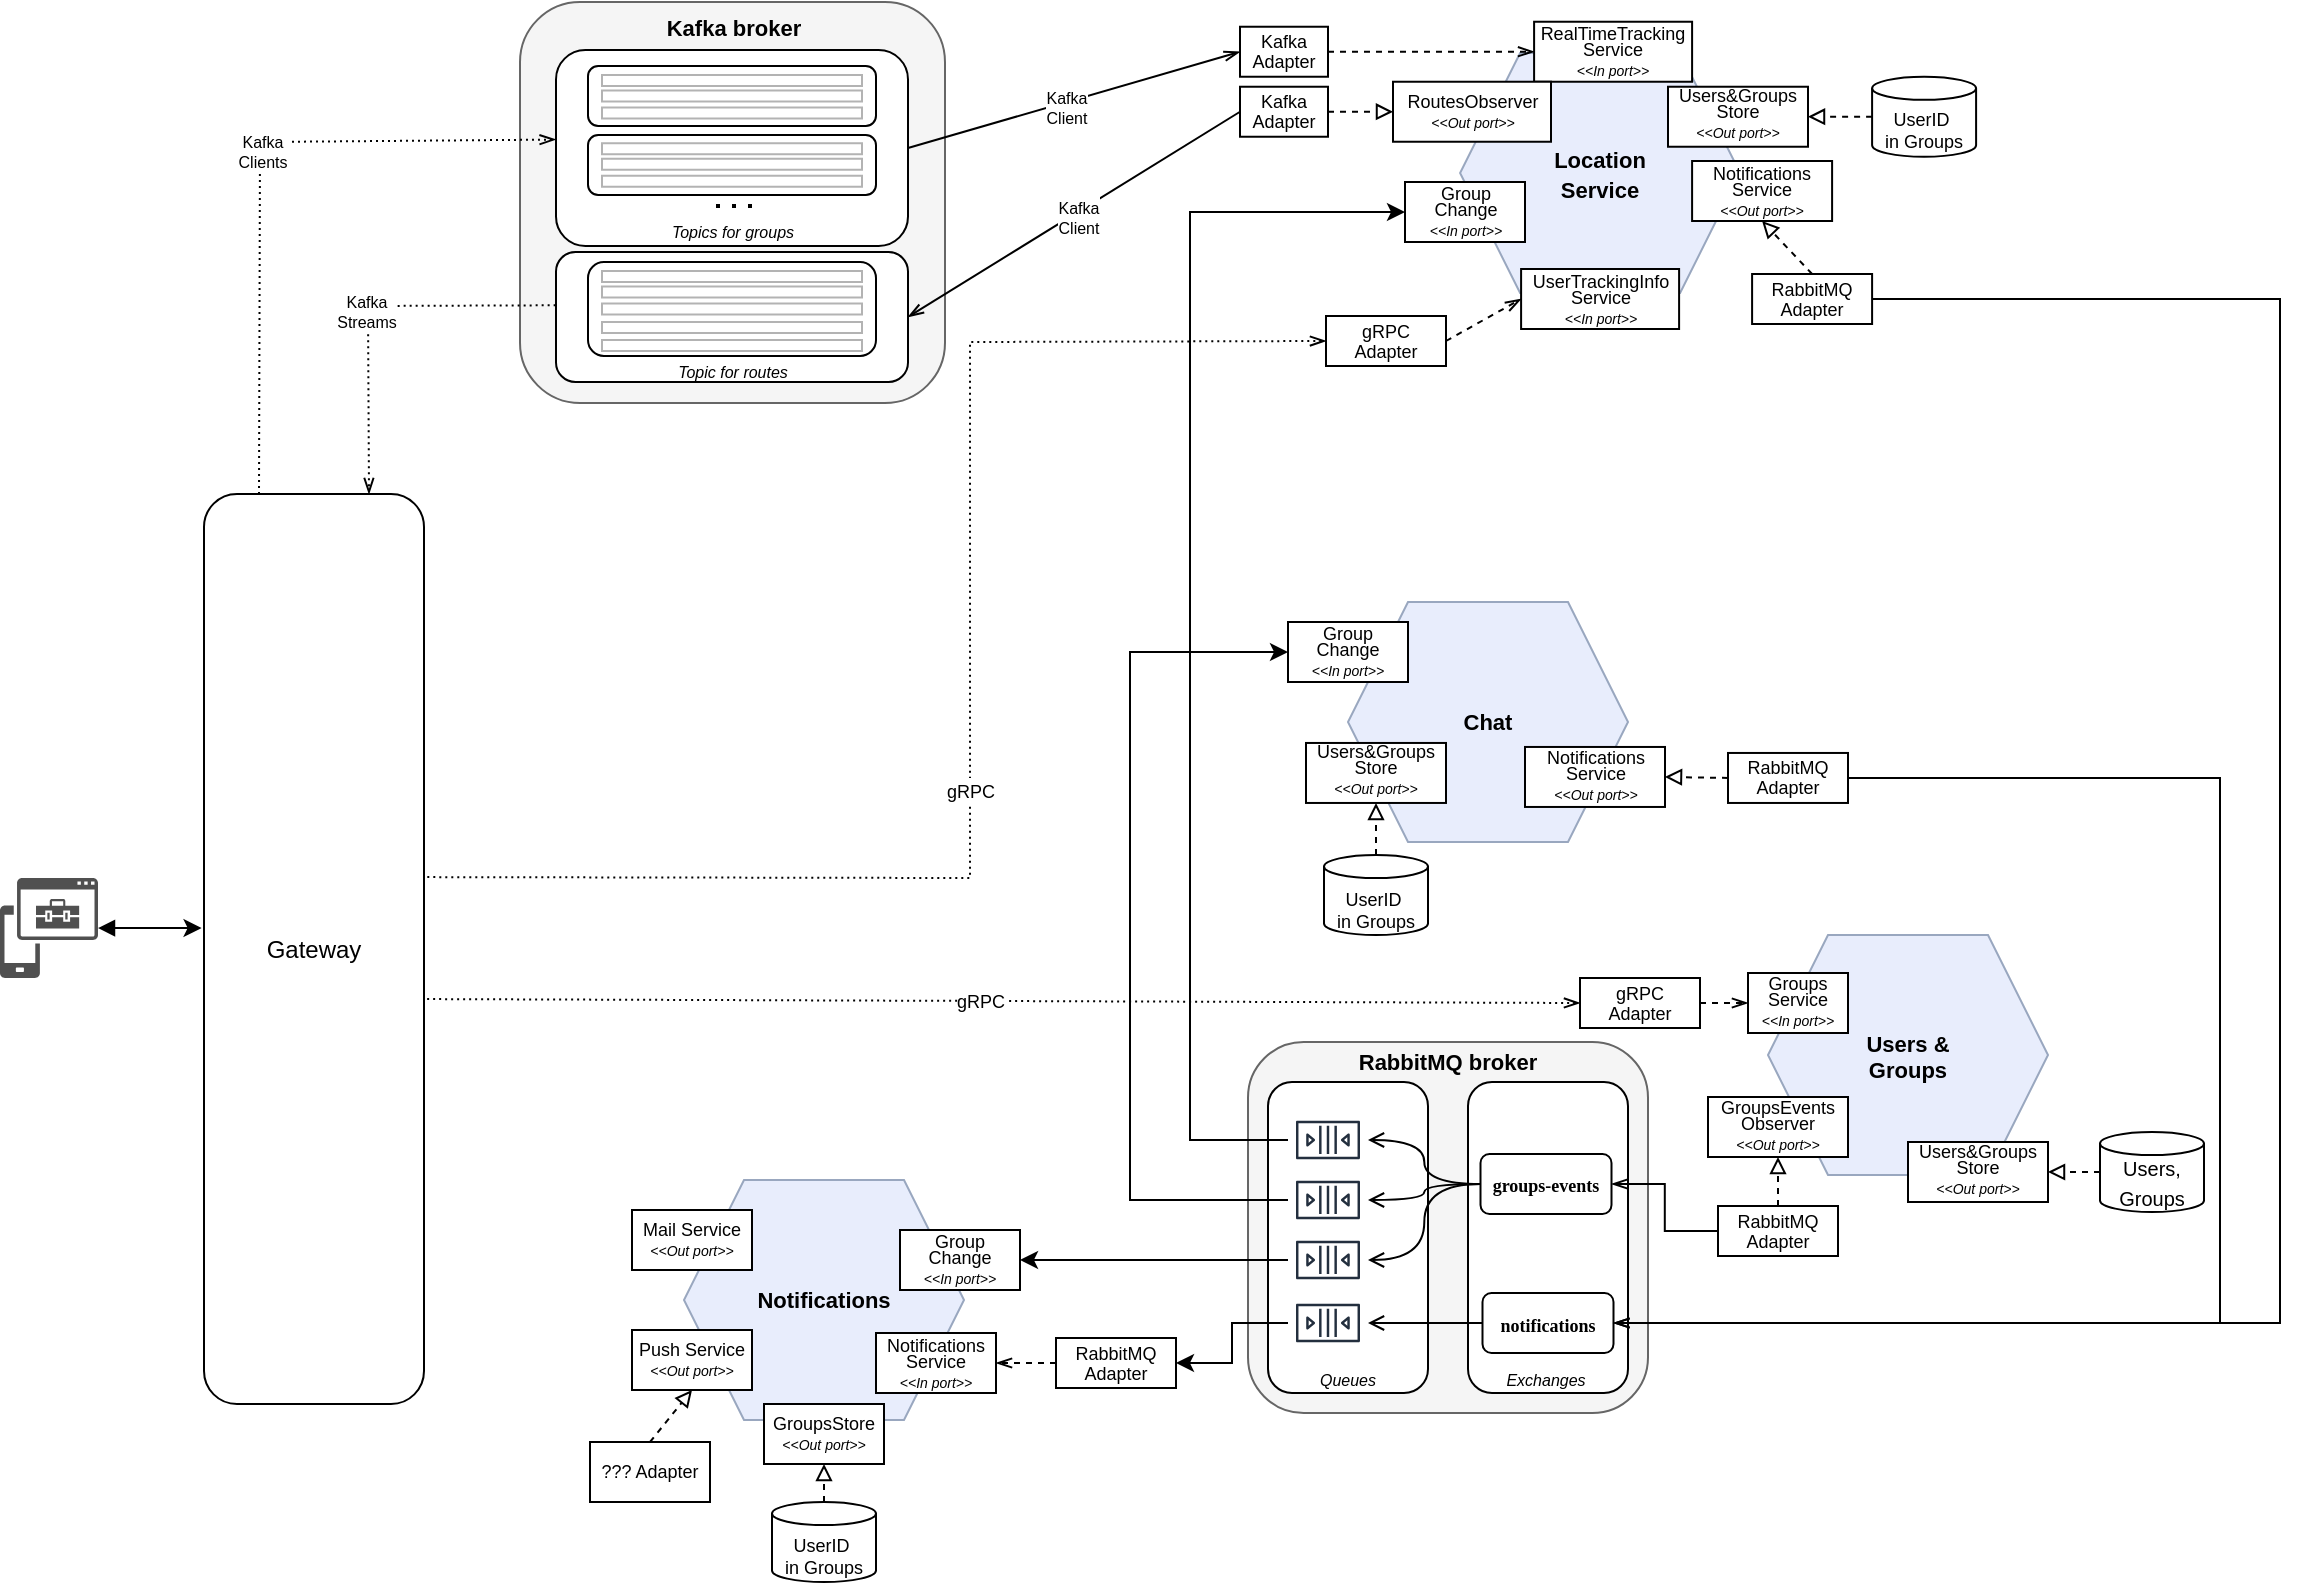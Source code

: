 <mxfile version="24.5.3" type="device">
  <diagram name="NEW ARCHITECTURE" id="nKIxj3yk9rAbpeGfvkcN">
    <mxGraphModel dx="1366" dy="813" grid="1" gridSize="10" guides="1" tooltips="1" connect="1" arrows="1" fold="1" page="1" pageScale="1" pageWidth="1169" pageHeight="827" math="0" shadow="0">
      <root>
        <mxCell id="rcTnWR7vJVmOpkNNzQWF-0" />
        <mxCell id="rcTnWR7vJVmOpkNNzQWF-1" parent="rcTnWR7vJVmOpkNNzQWF-0" />
        <mxCell id="JZOAptiUc46S-EjtdqYT-8" value="" style="group" parent="rcTnWR7vJVmOpkNNzQWF-1" vertex="1" connectable="0">
          <mxGeometry x="275" y="20" width="212.5" height="200.5" as="geometry" />
        </mxCell>
        <mxCell id="rcTnWR7vJVmOpkNNzQWF-2" value="" style="rounded=1;whiteSpace=wrap;html=1;fillColor=#f5f5f5;fontColor=#333333;strokeColor=#666666;" parent="JZOAptiUc46S-EjtdqYT-8" vertex="1">
          <mxGeometry width="212.5" height="200.5" as="geometry" />
        </mxCell>
        <mxCell id="rcTnWR7vJVmOpkNNzQWF-3" value="" style="rounded=1;whiteSpace=wrap;html=1;" parent="JZOAptiUc46S-EjtdqYT-8" vertex="1">
          <mxGeometry x="18" y="24" width="176" height="98" as="geometry" />
        </mxCell>
        <mxCell id="rcTnWR7vJVmOpkNNzQWF-43" value="&lt;b&gt;&lt;font style=&quot;font-size: 11px;&quot;&gt;Kafka broker&lt;/font&gt;&lt;/b&gt;" style="text;html=1;align=center;verticalAlign=middle;whiteSpace=wrap;rounded=0;" parent="JZOAptiUc46S-EjtdqYT-8" vertex="1">
          <mxGeometry x="21.5" y="5" width="170" height="15" as="geometry" />
        </mxCell>
        <mxCell id="rcTnWR7vJVmOpkNNzQWF-56" value="&lt;font size=&quot;1&quot; style=&quot;&quot;&gt;&lt;i style=&quot;font-size: 8px;&quot;&gt;Topics for groups&lt;/i&gt;&lt;/font&gt;" style="text;html=1;align=center;verticalAlign=middle;whiteSpace=wrap;rounded=0;" parent="JZOAptiUc46S-EjtdqYT-8" vertex="1">
          <mxGeometry x="72" y="109" width="69" height="10" as="geometry" />
        </mxCell>
        <mxCell id="rcTnWR7vJVmOpkNNzQWF-57" value="" style="rounded=1;whiteSpace=wrap;html=1;arcSize=17;" parent="JZOAptiUc46S-EjtdqYT-8" vertex="1">
          <mxGeometry x="34" y="32" width="144" height="30" as="geometry" />
        </mxCell>
        <mxCell id="rcTnWR7vJVmOpkNNzQWF-58" value="" style="rounded=1;whiteSpace=wrap;html=1;arcSize=17;" parent="JZOAptiUc46S-EjtdqYT-8" vertex="1">
          <mxGeometry x="34" y="66.5" width="144" height="30" as="geometry" />
        </mxCell>
        <mxCell id="rcTnWR7vJVmOpkNNzQWF-59" value="" style="rounded=0;whiteSpace=wrap;html=1;strokeColor=#B3B3B3;" parent="JZOAptiUc46S-EjtdqYT-8" vertex="1">
          <mxGeometry x="41" y="36.5" width="130" height="5.5" as="geometry" />
        </mxCell>
        <mxCell id="rcTnWR7vJVmOpkNNzQWF-60" value="" style="rounded=0;whiteSpace=wrap;html=1;strokeColor=#B3B3B3;" parent="JZOAptiUc46S-EjtdqYT-8" vertex="1">
          <mxGeometry x="41" y="44.25" width="130" height="5.5" as="geometry" />
        </mxCell>
        <mxCell id="rcTnWR7vJVmOpkNNzQWF-61" value="" style="rounded=0;whiteSpace=wrap;html=1;strokeColor=#B3B3B3;" parent="JZOAptiUc46S-EjtdqYT-8" vertex="1">
          <mxGeometry x="41" y="52.75" width="130" height="5.5" as="geometry" />
        </mxCell>
        <mxCell id="rcTnWR7vJVmOpkNNzQWF-62" value="" style="rounded=0;whiteSpace=wrap;html=1;strokeColor=#B3B3B3;" parent="JZOAptiUc46S-EjtdqYT-8" vertex="1">
          <mxGeometry x="41" y="70.62" width="130" height="5.5" as="geometry" />
        </mxCell>
        <mxCell id="rcTnWR7vJVmOpkNNzQWF-63" value="" style="rounded=0;whiteSpace=wrap;html=1;strokeColor=#B3B3B3;" parent="JZOAptiUc46S-EjtdqYT-8" vertex="1">
          <mxGeometry x="41" y="78.37" width="130" height="5.5" as="geometry" />
        </mxCell>
        <mxCell id="rcTnWR7vJVmOpkNNzQWF-64" value="" style="rounded=0;whiteSpace=wrap;html=1;strokeColor=#B3B3B3;" parent="JZOAptiUc46S-EjtdqYT-8" vertex="1">
          <mxGeometry x="41" y="86.87" width="130" height="5.5" as="geometry" />
        </mxCell>
        <mxCell id="rcTnWR7vJVmOpkNNzQWF-65" value="" style="endArrow=none;dashed=1;html=1;dashPattern=1 3;strokeWidth=2;rounded=0;" parent="JZOAptiUc46S-EjtdqYT-8" edge="1">
          <mxGeometry width="50" height="50" relative="1" as="geometry">
            <mxPoint x="98" y="102" as="sourcePoint" />
            <mxPoint x="118.41" y="102" as="targetPoint" />
          </mxGeometry>
        </mxCell>
        <mxCell id="rcTnWR7vJVmOpkNNzQWF-66" value="" style="rounded=1;whiteSpace=wrap;html=1;" parent="JZOAptiUc46S-EjtdqYT-8" vertex="1">
          <mxGeometry x="18" y="125" width="176" height="65" as="geometry" />
        </mxCell>
        <mxCell id="rcTnWR7vJVmOpkNNzQWF-67" value="&lt;font size=&quot;1&quot; style=&quot;&quot;&gt;&lt;i style=&quot;font-size: 8px;&quot;&gt;Topic for routes&lt;/i&gt;&lt;/font&gt;" style="text;html=1;align=center;verticalAlign=middle;whiteSpace=wrap;rounded=0;" parent="JZOAptiUc46S-EjtdqYT-8" vertex="1">
          <mxGeometry x="71.5" y="178.5" width="69" height="10" as="geometry" />
        </mxCell>
        <mxCell id="rcTnWR7vJVmOpkNNzQWF-68" value="" style="rounded=1;whiteSpace=wrap;html=1;arcSize=17;" parent="JZOAptiUc46S-EjtdqYT-8" vertex="1">
          <mxGeometry x="34" y="130" width="144" height="47" as="geometry" />
        </mxCell>
        <mxCell id="rcTnWR7vJVmOpkNNzQWF-69" value="" style="rounded=0;whiteSpace=wrap;html=1;strokeColor=#B3B3B3;" parent="JZOAptiUc46S-EjtdqYT-8" vertex="1">
          <mxGeometry x="41" y="134.5" width="130" height="5.5" as="geometry" />
        </mxCell>
        <mxCell id="rcTnWR7vJVmOpkNNzQWF-70" value="" style="rounded=0;whiteSpace=wrap;html=1;strokeColor=#B3B3B3;" parent="JZOAptiUc46S-EjtdqYT-8" vertex="1">
          <mxGeometry x="41" y="142.25" width="130" height="5.5" as="geometry" />
        </mxCell>
        <mxCell id="rcTnWR7vJVmOpkNNzQWF-71" value="" style="rounded=0;whiteSpace=wrap;html=1;strokeColor=#B3B3B3;" parent="JZOAptiUc46S-EjtdqYT-8" vertex="1">
          <mxGeometry x="41" y="150.75" width="130" height="5.5" as="geometry" />
        </mxCell>
        <mxCell id="rcTnWR7vJVmOpkNNzQWF-72" value="" style="rounded=0;whiteSpace=wrap;html=1;strokeColor=#B3B3B3;" parent="JZOAptiUc46S-EjtdqYT-8" vertex="1">
          <mxGeometry x="41" y="160" width="130" height="5.5" as="geometry" />
        </mxCell>
        <mxCell id="rcTnWR7vJVmOpkNNzQWF-73" value="" style="rounded=0;whiteSpace=wrap;html=1;strokeColor=#B3B3B3;" parent="JZOAptiUc46S-EjtdqYT-8" vertex="1">
          <mxGeometry x="41" y="169" width="130" height="5.5" as="geometry" />
        </mxCell>
        <mxCell id="rcTnWR7vJVmOpkNNzQWF-4" value="" style="rounded=1;whiteSpace=wrap;html=1;fillColor=#f5f5f5;fontColor=#333333;strokeColor=#666666;" parent="rcTnWR7vJVmOpkNNzQWF-1" vertex="1">
          <mxGeometry x="639" y="540" width="200" height="185.5" as="geometry" />
        </mxCell>
        <mxCell id="rcTnWR7vJVmOpkNNzQWF-5" value="" style="rounded=1;whiteSpace=wrap;html=1;" parent="rcTnWR7vJVmOpkNNzQWF-1" vertex="1">
          <mxGeometry x="649" y="560" width="80" height="155.5" as="geometry" />
        </mxCell>
        <mxCell id="rcTnWR7vJVmOpkNNzQWF-6" value="" style="rounded=1;whiteSpace=wrap;html=1;" parent="rcTnWR7vJVmOpkNNzQWF-1" vertex="1">
          <mxGeometry x="749" y="560" width="80" height="155.5" as="geometry" />
        </mxCell>
        <mxCell id="rcTnWR7vJVmOpkNNzQWF-7" style="rounded=0;orthogonalLoop=1;jettySize=auto;html=1;entryX=0;entryY=0.5;entryDx=0;entryDy=0;exitX=0.987;exitY=0.555;exitDx=0;exitDy=0;exitPerimeter=0;dashed=1;dashPattern=1 2;endArrow=openThin;endFill=0;" parent="rcTnWR7vJVmOpkNNzQWF-1" source="rcTnWR7vJVmOpkNNzQWF-9" target="rcTnWR7vJVmOpkNNzQWF-52" edge="1">
          <mxGeometry relative="1" as="geometry" />
        </mxCell>
        <mxCell id="rcTnWR7vJVmOpkNNzQWF-8" value="&lt;font style=&quot;font-size: 9px;&quot;&gt;gRPC&lt;/font&gt;" style="edgeLabel;html=1;align=center;verticalAlign=middle;resizable=0;points=[];" parent="rcTnWR7vJVmOpkNNzQWF-7" vertex="1" connectable="0">
          <mxGeometry x="-0.037" y="1" relative="1" as="geometry">
            <mxPoint as="offset" />
          </mxGeometry>
        </mxCell>
        <mxCell id="rcTnWR7vJVmOpkNNzQWF-9" value="Gateway" style="rounded=1;whiteSpace=wrap;html=1;" parent="rcTnWR7vJVmOpkNNzQWF-1" vertex="1">
          <mxGeometry x="117" y="266" width="110" height="455" as="geometry" />
        </mxCell>
        <mxCell id="rcTnWR7vJVmOpkNNzQWF-11" value="&lt;b&gt;&lt;font style=&quot;font-size: 11px;&quot;&gt;RabbitMQ broker&lt;/font&gt;&lt;/b&gt;" style="text;html=1;align=center;verticalAlign=middle;whiteSpace=wrap;rounded=0;" parent="rcTnWR7vJVmOpkNNzQWF-1" vertex="1">
          <mxGeometry x="654" y="542" width="170" height="15" as="geometry" />
        </mxCell>
        <mxCell id="rcTnWR7vJVmOpkNNzQWF-13" style="edgeStyle=orthogonalEdgeStyle;rounded=0;orthogonalLoop=1;jettySize=auto;html=1;exitX=0;exitY=0.5;exitDx=0;exitDy=0;elbow=vertical;curved=1;endArrow=open;endFill=0;" parent="rcTnWR7vJVmOpkNNzQWF-1" source="rcTnWR7vJVmOpkNNzQWF-14" target="rcTnWR7vJVmOpkNNzQWF-17" edge="1">
          <mxGeometry relative="1" as="geometry" />
        </mxCell>
        <mxCell id="rcTnWR7vJVmOpkNNzQWF-14" value="&lt;font size=&quot;1&quot; face=&quot;Tahoma&quot; style=&quot;&quot;&gt;&lt;b style=&quot;font-size: 9px;&quot;&gt;groups-events&lt;/b&gt;&lt;/font&gt;" style="rounded=1;whiteSpace=wrap;html=1;" parent="rcTnWR7vJVmOpkNNzQWF-1" vertex="1">
          <mxGeometry x="755.25" y="596" width="65.5" height="30" as="geometry" />
        </mxCell>
        <mxCell id="JZOAptiUc46S-EjtdqYT-12" style="edgeStyle=orthogonalEdgeStyle;rounded=0;orthogonalLoop=1;jettySize=auto;html=1;entryX=0;entryY=0.5;entryDx=0;entryDy=0;curved=1;endArrow=none;endFill=0;startArrow=open;startFill=0;" parent="rcTnWR7vJVmOpkNNzQWF-1" source="rcTnWR7vJVmOpkNNzQWF-15" target="rcTnWR7vJVmOpkNNzQWF-14" edge="1">
          <mxGeometry relative="1" as="geometry" />
        </mxCell>
        <mxCell id="rcTnWR7vJVmOpkNNzQWF-15" value="" style="sketch=0;outlineConnect=0;fontColor=#232F3E;gradientColor=none;strokeColor=#232F3E;fillColor=#ffffff;dashed=0;verticalLabelPosition=bottom;verticalAlign=top;align=center;html=1;fontSize=12;fontStyle=0;aspect=fixed;shape=mxgraph.aws4.resourceIcon;resIcon=mxgraph.aws4.queue;" parent="rcTnWR7vJVmOpkNNzQWF-1" vertex="1">
          <mxGeometry x="659" y="629" width="40" height="40" as="geometry" />
        </mxCell>
        <mxCell id="rcTnWR7vJVmOpkNNzQWF-16" value="&lt;font size=&quot;1&quot; style=&quot;&quot;&gt;&lt;i style=&quot;font-size: 8px;&quot;&gt;Exchanges&lt;/i&gt;&lt;/font&gt;" style="text;html=1;align=center;verticalAlign=middle;whiteSpace=wrap;rounded=0;" parent="rcTnWR7vJVmOpkNNzQWF-1" vertex="1">
          <mxGeometry x="768" y="702.5" width="40" height="10" as="geometry" />
        </mxCell>
        <mxCell id="JZOAptiUc46S-EjtdqYT-19" style="edgeStyle=orthogonalEdgeStyle;rounded=0;orthogonalLoop=1;jettySize=auto;html=1;entryX=0;entryY=0.5;entryDx=0;entryDy=0;" parent="rcTnWR7vJVmOpkNNzQWF-1" source="rcTnWR7vJVmOpkNNzQWF-17" edge="1" target="b9qrI1uqka641rMFUCyQ-9">
          <mxGeometry relative="1" as="geometry">
            <mxPoint x="659" y="277.5" as="targetPoint" />
            <mxPoint x="629" y="606.5" as="sourcePoint" />
            <Array as="points">
              <mxPoint x="580" y="619" />
              <mxPoint x="580" y="345" />
            </Array>
          </mxGeometry>
        </mxCell>
        <mxCell id="rcTnWR7vJVmOpkNNzQWF-17" value="" style="sketch=0;outlineConnect=0;fontColor=#232F3E;gradientColor=none;strokeColor=#232F3E;fillColor=#ffffff;dashed=0;verticalLabelPosition=bottom;verticalAlign=top;align=center;html=1;fontSize=12;fontStyle=0;aspect=fixed;shape=mxgraph.aws4.resourceIcon;resIcon=mxgraph.aws4.queue;" parent="rcTnWR7vJVmOpkNNzQWF-1" vertex="1">
          <mxGeometry x="659" y="599" width="40" height="40" as="geometry" />
        </mxCell>
        <mxCell id="rcTnWR7vJVmOpkNNzQWF-18" style="edgeStyle=orthogonalEdgeStyle;rounded=0;orthogonalLoop=1;jettySize=auto;html=1;exitX=0;exitY=0.5;exitDx=0;exitDy=0;endArrow=open;endFill=0;" parent="rcTnWR7vJVmOpkNNzQWF-1" source="rcTnWR7vJVmOpkNNzQWF-19" target="rcTnWR7vJVmOpkNNzQWF-21" edge="1">
          <mxGeometry relative="1" as="geometry" />
        </mxCell>
        <mxCell id="rcTnWR7vJVmOpkNNzQWF-19" value="&lt;font size=&quot;1&quot; face=&quot;Tahoma&quot; style=&quot;&quot;&gt;&lt;b style=&quot;font-size: 9px;&quot;&gt;notifications&lt;/b&gt;&lt;/font&gt;" style="rounded=1;whiteSpace=wrap;html=1;" parent="rcTnWR7vJVmOpkNNzQWF-1" vertex="1">
          <mxGeometry x="756.25" y="665.5" width="65.5" height="30" as="geometry" />
        </mxCell>
        <mxCell id="b9qrI1uqka641rMFUCyQ-5" value="" style="edgeStyle=orthogonalEdgeStyle;rounded=0;orthogonalLoop=1;jettySize=auto;html=1;entryX=1;entryY=0.5;entryDx=0;entryDy=0;" parent="rcTnWR7vJVmOpkNNzQWF-1" source="rcTnWR7vJVmOpkNNzQWF-21" target="rcTnWR7vJVmOpkNNzQWF-38" edge="1">
          <mxGeometry relative="1" as="geometry" />
        </mxCell>
        <mxCell id="rcTnWR7vJVmOpkNNzQWF-21" value="" style="sketch=0;outlineConnect=0;fontColor=#232F3E;gradientColor=none;strokeColor=#232F3E;fillColor=#ffffff;dashed=0;verticalLabelPosition=bottom;verticalAlign=top;align=center;html=1;fontSize=12;fontStyle=0;aspect=fixed;shape=mxgraph.aws4.resourceIcon;resIcon=mxgraph.aws4.queue;" parent="rcTnWR7vJVmOpkNNzQWF-1" vertex="1">
          <mxGeometry x="659" y="660.5" width="40" height="40" as="geometry" />
        </mxCell>
        <mxCell id="rcTnWR7vJVmOpkNNzQWF-22" value="&lt;b style=&quot;font-size: 11px;&quot;&gt;&lt;font style=&quot;font-size: 11px;&quot;&gt;Users &amp;amp;&lt;/font&gt;&lt;/b&gt;&lt;div style=&quot;font-size: 11px;&quot;&gt;&lt;b&gt;&lt;font style=&quot;font-size: 11px;&quot;&gt;Groups&lt;/font&gt;&lt;/b&gt;&lt;/div&gt;" style="shape=hexagon;perimeter=hexagonPerimeter2;whiteSpace=wrap;html=1;fixedSize=1;fillColor=#E8EDFC;strokeColor=#99A7BF;size=30;" parent="rcTnWR7vJVmOpkNNzQWF-1" vertex="1">
          <mxGeometry x="899" y="486.5" width="140" height="120" as="geometry" />
        </mxCell>
        <mxCell id="rcTnWR7vJVmOpkNNzQWF-23" value="" style="ellipse;whiteSpace=wrap;html=1;align=center;aspect=fixed;fillColor=none;strokeColor=none;resizable=0;perimeter=centerPerimeter;rotatable=0;allowArrows=0;points=[];outlineConnect=1;" parent="rcTnWR7vJVmOpkNNzQWF-1" vertex="1">
          <mxGeometry x="879" y="509" width="10" height="10" as="geometry" />
        </mxCell>
        <mxCell id="rcTnWR7vJVmOpkNNzQWF-24" value="" style="ellipse;whiteSpace=wrap;html=1;align=center;aspect=fixed;fillColor=none;strokeColor=none;resizable=0;perimeter=centerPerimeter;rotatable=0;allowArrows=0;points=[];outlineConnect=1;" parent="rcTnWR7vJVmOpkNNzQWF-1" vertex="1">
          <mxGeometry x="568" y="190.0" width="10" height="10" as="geometry" />
        </mxCell>
        <mxCell id="rcTnWR7vJVmOpkNNzQWF-25" style="rounded=0;orthogonalLoop=1;jettySize=auto;html=1;entryX=0.5;entryY=1;entryDx=0;entryDy=0;endArrow=block;endFill=0;exitX=0.5;exitY=0;exitDx=0;exitDy=0;dashed=1;" parent="rcTnWR7vJVmOpkNNzQWF-1" source="rcTnWR7vJVmOpkNNzQWF-27" target="rcTnWR7vJVmOpkNNzQWF-29" edge="1">
          <mxGeometry relative="1" as="geometry">
            <mxPoint x="968.89" y="668" as="sourcePoint" />
            <mxPoint x="969" y="640.5" as="targetPoint" />
          </mxGeometry>
        </mxCell>
        <mxCell id="rcTnWR7vJVmOpkNNzQWF-26" style="edgeStyle=orthogonalEdgeStyle;rounded=0;orthogonalLoop=1;jettySize=auto;html=1;exitX=0;exitY=0.5;exitDx=0;exitDy=0;entryX=1;entryY=0.5;entryDx=0;entryDy=0;endArrow=openThin;endFill=0;" parent="rcTnWR7vJVmOpkNNzQWF-1" source="rcTnWR7vJVmOpkNNzQWF-27" target="rcTnWR7vJVmOpkNNzQWF-14" edge="1">
          <mxGeometry relative="1" as="geometry" />
        </mxCell>
        <mxCell id="rcTnWR7vJVmOpkNNzQWF-27" value="&lt;div style=&quot;line-height: 110%; font-size: 9px;&quot;&gt;RabbitMQ Adapter&lt;/div&gt;" style="rounded=0;whiteSpace=wrap;html=1;align=center;" parent="rcTnWR7vJVmOpkNNzQWF-1" vertex="1">
          <mxGeometry x="874" y="622" width="60" height="25" as="geometry" />
        </mxCell>
        <mxCell id="rcTnWR7vJVmOpkNNzQWF-28" value="&lt;div style=&quot;line-height: 90%; font-size: 9px;&quot;&gt;Groups&lt;/div&gt;&lt;div style=&quot;line-height: 90%; font-size: 9px;&quot;&gt;Service&lt;/div&gt;&lt;div style=&quot;line-height: 90%;&quot;&gt;&lt;i style=&quot;&quot;&gt;&lt;font style=&quot;font-size: 7px;&quot;&gt;&amp;lt;&amp;lt;In port&amp;gt;&amp;gt;&lt;/font&gt;&lt;/i&gt;&lt;/div&gt;" style="rounded=0;whiteSpace=wrap;html=1;align=center;" parent="rcTnWR7vJVmOpkNNzQWF-1" vertex="1">
          <mxGeometry x="889" y="505.5" width="50" height="30" as="geometry" />
        </mxCell>
        <mxCell id="rcTnWR7vJVmOpkNNzQWF-29" value="&lt;div style=&quot;line-height: 90%; font-size: 9px;&quot;&gt;GroupsEvents&lt;/div&gt;&lt;div style=&quot;line-height: 90%; font-size: 9px;&quot;&gt;Observer&lt;/div&gt;&lt;div style=&quot;line-height: 90%;&quot;&gt;&lt;i style=&quot;&quot;&gt;&lt;font style=&quot;font-size: 7px;&quot;&gt;&amp;lt;&amp;lt;Out port&amp;gt;&amp;gt;&lt;/font&gt;&lt;/i&gt;&lt;/div&gt;" style="rounded=0;whiteSpace=wrap;html=1;align=center;" parent="rcTnWR7vJVmOpkNNzQWF-1" vertex="1">
          <mxGeometry x="869" y="567.5" width="70" height="30" as="geometry" />
        </mxCell>
        <mxCell id="rcTnWR7vJVmOpkNNzQWF-30" value="&lt;span style=&quot;font-size: 11px;&quot;&gt;&lt;b&gt;Notifications&lt;/b&gt;&lt;/span&gt;" style="shape=hexagon;perimeter=hexagonPerimeter2;whiteSpace=wrap;html=1;fixedSize=1;fillColor=#E8EDFC;strokeColor=#99A7BF;size=30;" parent="rcTnWR7vJVmOpkNNzQWF-1" vertex="1">
          <mxGeometry x="357" y="609" width="140" height="120" as="geometry" />
        </mxCell>
        <mxCell id="rcTnWR7vJVmOpkNNzQWF-32" value="&lt;font style=&quot;font-size: 9px;&quot;&gt;UserID&amp;nbsp;&lt;/font&gt;&lt;div style=&quot;line-height: 70%;&quot;&gt;&lt;font style=&quot;font-size: 9px;&quot;&gt;in&amp;nbsp;&lt;/font&gt;&lt;span style=&quot;font-size: 9px; background-color: initial;&quot;&gt;Groups&lt;/span&gt;&lt;/div&gt;" style="shape=cylinder3;whiteSpace=wrap;html=1;boundedLbl=1;backgroundOutline=1;size=5.774;" parent="rcTnWR7vJVmOpkNNzQWF-1" vertex="1">
          <mxGeometry x="401" y="770" width="52" height="40" as="geometry" />
        </mxCell>
        <mxCell id="b9qrI1uqka641rMFUCyQ-6" style="edgeStyle=orthogonalEdgeStyle;rounded=0;orthogonalLoop=1;jettySize=auto;html=1;exitX=0.5;exitY=0;exitDx=0;exitDy=0;dashed=1;endArrow=block;endFill=0;exitPerimeter=0;entryX=0.5;entryY=1;entryDx=0;entryDy=0;" parent="rcTnWR7vJVmOpkNNzQWF-1" source="rcTnWR7vJVmOpkNNzQWF-32" edge="1" target="rcTnWR7vJVmOpkNNzQWF-33">
          <mxGeometry relative="1" as="geometry">
            <mxPoint x="426.894" y="619" as="targetPoint" />
            <mxPoint x="426.53" y="770" as="sourcePoint" />
          </mxGeometry>
        </mxCell>
        <mxCell id="rcTnWR7vJVmOpkNNzQWF-33" value="&lt;div style=&quot;line-height: 90%; font-size: 9px;&quot;&gt;GroupsStore&lt;br&gt;&lt;i style=&quot;background-color: initial; font-size: 12px;&quot;&gt;&lt;font style=&quot;font-size: 7px;&quot;&gt;&amp;lt;&amp;lt;Out port&amp;gt;&amp;gt;&lt;/font&gt;&lt;/i&gt;&lt;/div&gt;" style="rounded=0;whiteSpace=wrap;html=1;align=center;" parent="rcTnWR7vJVmOpkNNzQWF-1" vertex="1">
          <mxGeometry x="397" y="721" width="60" height="30" as="geometry" />
        </mxCell>
        <mxCell id="rcTnWR7vJVmOpkNNzQWF-35" value="&lt;font size=&quot;1&quot; style=&quot;&quot;&gt;&lt;i style=&quot;font-size: 8px;&quot;&gt;Queues&lt;/i&gt;&lt;/font&gt;" style="text;html=1;align=center;verticalAlign=middle;whiteSpace=wrap;rounded=0;" parent="rcTnWR7vJVmOpkNNzQWF-1" vertex="1">
          <mxGeometry x="669" y="702.5" width="40" height="10" as="geometry" />
        </mxCell>
        <mxCell id="rcTnWR7vJVmOpkNNzQWF-36" value="&lt;div style=&quot;line-height: 90%; font-size: 9px;&quot;&gt;Notifications&lt;/div&gt;&lt;div style=&quot;line-height: 90%; font-size: 9px;&quot;&gt;Service&lt;br&gt;&lt;i style=&quot;background-color: initial; font-size: 12px;&quot;&gt;&lt;font style=&quot;font-size: 7px;&quot;&gt;&amp;lt;&amp;lt;In port&amp;gt;&amp;gt;&lt;/font&gt;&lt;/i&gt;&lt;/div&gt;" style="rounded=0;whiteSpace=wrap;html=1;align=center;" parent="rcTnWR7vJVmOpkNNzQWF-1" vertex="1">
          <mxGeometry x="453" y="685.5" width="60" height="30" as="geometry" />
        </mxCell>
        <mxCell id="b9qrI1uqka641rMFUCyQ-7" style="edgeStyle=orthogonalEdgeStyle;rounded=0;orthogonalLoop=1;jettySize=auto;html=1;exitX=0;exitY=0.5;exitDx=0;exitDy=0;entryX=1;entryY=0.5;entryDx=0;entryDy=0;endArrow=openThin;endFill=0;dashed=1;" parent="rcTnWR7vJVmOpkNNzQWF-1" source="rcTnWR7vJVmOpkNNzQWF-38" target="rcTnWR7vJVmOpkNNzQWF-36" edge="1">
          <mxGeometry relative="1" as="geometry" />
        </mxCell>
        <mxCell id="rcTnWR7vJVmOpkNNzQWF-38" value="&lt;div style=&quot;line-height: 110%; font-size: 9px;&quot;&gt;RabbitMQ Adapter&lt;/div&gt;" style="rounded=0;whiteSpace=wrap;html=1;align=center;" parent="rcTnWR7vJVmOpkNNzQWF-1" vertex="1">
          <mxGeometry x="543" y="688" width="60" height="25" as="geometry" />
        </mxCell>
        <mxCell id="rcTnWR7vJVmOpkNNzQWF-40" value="&lt;div style=&quot;line-height: 90%; font-size: 9px;&quot;&gt;Mail Service&lt;/div&gt;&lt;div style=&quot;line-height: 90%; font-size: 9px;&quot;&gt;&lt;i style=&quot;background-color: initial; font-size: 12px;&quot;&gt;&lt;font style=&quot;font-size: 7px;&quot;&gt;&amp;lt;&amp;lt;Out port&amp;gt;&amp;gt;&lt;/font&gt;&lt;/i&gt;&lt;/div&gt;" style="rounded=0;whiteSpace=wrap;html=1;align=center;" parent="rcTnWR7vJVmOpkNNzQWF-1" vertex="1">
          <mxGeometry x="331" y="624" width="60" height="30" as="geometry" />
        </mxCell>
        <mxCell id="rcTnWR7vJVmOpkNNzQWF-41" value="&lt;div style=&quot;line-height: 90%; font-size: 9px;&quot;&gt;Push Service&lt;/div&gt;&lt;div style=&quot;line-height: 90%; font-size: 9px;&quot;&gt;&lt;i style=&quot;background-color: initial; font-size: 12px;&quot;&gt;&lt;font style=&quot;font-size: 7px;&quot;&gt;&amp;lt;&amp;lt;Out port&amp;gt;&amp;gt;&lt;/font&gt;&lt;/i&gt;&lt;/div&gt;" style="rounded=0;whiteSpace=wrap;html=1;align=center;" parent="rcTnWR7vJVmOpkNNzQWF-1" vertex="1">
          <mxGeometry x="331" y="684" width="60" height="30" as="geometry" />
        </mxCell>
        <mxCell id="rcTnWR7vJVmOpkNNzQWF-42" value="&lt;span style=&quot;font-size: 11px;&quot;&gt;&lt;b&gt;Location&lt;br&gt;Service&lt;/b&gt;&lt;/span&gt;" style="shape=hexagon;perimeter=hexagonPerimeter2;whiteSpace=wrap;html=1;fixedSize=1;fillColor=#E8EDFC;strokeColor=#99A7BF;size=30;" parent="rcTnWR7vJVmOpkNNzQWF-1" vertex="1">
          <mxGeometry x="745.05" y="45.5" width="140" height="120" as="geometry" />
        </mxCell>
        <mxCell id="rcTnWR7vJVmOpkNNzQWF-44" value="&lt;div style=&quot;line-height: 90%; font-size: 9px;&quot;&gt;RealTimeTracking Service&lt;/div&gt;&lt;div style=&quot;line-height: 90%; font-size: 9px;&quot;&gt;&lt;i style=&quot;background-color: initial; font-size: 12px;&quot;&gt;&lt;font style=&quot;font-size: 7px;&quot;&gt;&amp;lt;&amp;lt;In port&amp;gt;&amp;gt;&lt;/font&gt;&lt;/i&gt;&lt;/div&gt;" style="rounded=0;whiteSpace=wrap;html=1;align=center;" parent="rcTnWR7vJVmOpkNNzQWF-1" vertex="1">
          <mxGeometry x="782.05" y="29.87" width="79" height="30" as="geometry" />
        </mxCell>
        <mxCell id="rcTnWR7vJVmOpkNNzQWF-45" value="&lt;div style=&quot;line-height: 90%; font-size: 9px;&quot;&gt;UserTrackingInfo Service&lt;/div&gt;&lt;div style=&quot;line-height: 90%; font-size: 9px;&quot;&gt;&lt;i style=&quot;background-color: initial; font-size: 12px;&quot;&gt;&lt;font style=&quot;font-size: 7px;&quot;&gt;&amp;lt;&amp;lt;In port&amp;gt;&amp;gt;&lt;/font&gt;&lt;/i&gt;&lt;/div&gt;" style="rounded=0;whiteSpace=wrap;html=1;align=center;" parent="rcTnWR7vJVmOpkNNzQWF-1" vertex="1">
          <mxGeometry x="775.55" y="153.5" width="79" height="30" as="geometry" />
        </mxCell>
        <mxCell id="rcTnWR7vJVmOpkNNzQWF-46" value="&lt;div style=&quot;line-height: 110%; font-size: 9px;&quot;&gt;gRPC&lt;/div&gt;&lt;div style=&quot;line-height: 110%; font-size: 9px;&quot;&gt;Adapter&lt;/div&gt;" style="rounded=0;whiteSpace=wrap;html=1;align=center;" parent="rcTnWR7vJVmOpkNNzQWF-1" vertex="1">
          <mxGeometry x="678.0" y="177.0" width="60" height="25" as="geometry" />
        </mxCell>
        <mxCell id="rcTnWR7vJVmOpkNNzQWF-47" style="rounded=0;orthogonalLoop=1;jettySize=auto;html=1;exitX=1;exitY=0.5;exitDx=0;exitDy=0;entryX=0;entryY=0.5;entryDx=0;entryDy=0;endArrow=openThin;endFill=0;dashed=1;" parent="rcTnWR7vJVmOpkNNzQWF-1" source="rcTnWR7vJVmOpkNNzQWF-46" target="rcTnWR7vJVmOpkNNzQWF-45" edge="1">
          <mxGeometry relative="1" as="geometry" />
        </mxCell>
        <mxCell id="rcTnWR7vJVmOpkNNzQWF-50" value="&lt;div style=&quot;line-height: 110%; font-size: 9px;&quot;&gt;Kafka&lt;/div&gt;&lt;div style=&quot;line-height: 110%; font-size: 9px;&quot;&gt;Adapter&lt;/div&gt;" style="rounded=0;whiteSpace=wrap;html=1;align=center;" parent="rcTnWR7vJVmOpkNNzQWF-1" vertex="1">
          <mxGeometry x="635.0" y="32.37" width="44" height="25" as="geometry" />
        </mxCell>
        <mxCell id="rcTnWR7vJVmOpkNNzQWF-51" style="rounded=0;orthogonalLoop=1;jettySize=auto;html=1;exitX=1;exitY=0.5;exitDx=0;exitDy=0;entryX=0;entryY=0.5;entryDx=0;entryDy=0;endArrow=openThin;endFill=0;dashed=1;" parent="rcTnWR7vJVmOpkNNzQWF-1" source="rcTnWR7vJVmOpkNNzQWF-50" target="rcTnWR7vJVmOpkNNzQWF-44" edge="1">
          <mxGeometry relative="1" as="geometry">
            <mxPoint x="668.05" y="156.5" as="sourcePoint" />
            <mxPoint x="670.05" y="135.5" as="targetPoint" />
          </mxGeometry>
        </mxCell>
        <mxCell id="rcTnWR7vJVmOpkNNzQWF-52" value="&lt;div style=&quot;line-height: 110%; font-size: 9px;&quot;&gt;gRPC&lt;/div&gt;&lt;div style=&quot;line-height: 110%; font-size: 9px;&quot;&gt;Adapter&lt;/div&gt;" style="rounded=0;whiteSpace=wrap;html=1;align=center;" parent="rcTnWR7vJVmOpkNNzQWF-1" vertex="1">
          <mxGeometry x="805" y="508" width="60" height="25" as="geometry" />
        </mxCell>
        <mxCell id="rcTnWR7vJVmOpkNNzQWF-53" style="edgeStyle=orthogonalEdgeStyle;rounded=0;orthogonalLoop=1;jettySize=auto;html=1;exitX=1;exitY=0.5;exitDx=0;exitDy=0;entryX=0;entryY=0.5;entryDx=0;entryDy=0;endArrow=openThin;endFill=0;dashed=1;" parent="rcTnWR7vJVmOpkNNzQWF-1" source="rcTnWR7vJVmOpkNNzQWF-52" target="rcTnWR7vJVmOpkNNzQWF-28" edge="1">
          <mxGeometry relative="1" as="geometry">
            <mxPoint x="846" y="486.5" as="targetPoint" />
          </mxGeometry>
        </mxCell>
        <mxCell id="rcTnWR7vJVmOpkNNzQWF-54" style="rounded=0;orthogonalLoop=1;jettySize=auto;html=1;entryX=0;entryY=0.5;entryDx=0;entryDy=0;dashed=1;dashPattern=1 2;endArrow=openThin;endFill=0;exitX=1.015;exitY=0.421;exitDx=0;exitDy=0;exitPerimeter=0;" parent="rcTnWR7vJVmOpkNNzQWF-1" source="rcTnWR7vJVmOpkNNzQWF-9" target="rcTnWR7vJVmOpkNNzQWF-46" edge="1">
          <mxGeometry relative="1" as="geometry">
            <mxPoint x="436" y="392" as="sourcePoint" />
            <mxPoint x="815" y="530.5" as="targetPoint" />
            <Array as="points">
              <mxPoint x="500" y="458" />
              <mxPoint x="500" y="190" />
            </Array>
          </mxGeometry>
        </mxCell>
        <mxCell id="rcTnWR7vJVmOpkNNzQWF-55" value="&lt;font style=&quot;font-size: 9px;&quot;&gt;gRPC&lt;/font&gt;" style="edgeLabel;html=1;align=center;verticalAlign=middle;resizable=0;points=[];" parent="rcTnWR7vJVmOpkNNzQWF-54" vertex="1" connectable="0">
          <mxGeometry x="-0.12" relative="1" as="geometry">
            <mxPoint as="offset" />
          </mxGeometry>
        </mxCell>
        <mxCell id="rcTnWR7vJVmOpkNNzQWF-74" value="&lt;div style=&quot;line-height: 90%; font-size: 9px;&quot;&gt;RoutesObserver&lt;/div&gt;&lt;div style=&quot;line-height: 90%; font-size: 9px;&quot;&gt;&lt;i style=&quot;background-color: initial; font-size: 12px;&quot;&gt;&lt;font style=&quot;font-size: 7px;&quot;&gt;&amp;lt;&amp;lt;Out port&amp;gt;&amp;gt;&lt;/font&gt;&lt;/i&gt;&lt;/div&gt;" style="rounded=0;whiteSpace=wrap;html=1;align=center;" parent="rcTnWR7vJVmOpkNNzQWF-1" vertex="1">
          <mxGeometry x="711.5" y="59.87" width="79" height="30" as="geometry" />
        </mxCell>
        <mxCell id="rcTnWR7vJVmOpkNNzQWF-75" style="edgeStyle=orthogonalEdgeStyle;rounded=0;orthogonalLoop=1;jettySize=auto;html=1;exitX=1;exitY=0.5;exitDx=0;exitDy=0;entryX=0;entryY=0.5;entryDx=0;entryDy=0;endArrow=block;endFill=0;dashed=1;" parent="rcTnWR7vJVmOpkNNzQWF-1" source="rcTnWR7vJVmOpkNNzQWF-78" target="rcTnWR7vJVmOpkNNzQWF-74" edge="1">
          <mxGeometry relative="1" as="geometry" />
        </mxCell>
        <mxCell id="rcTnWR7vJVmOpkNNzQWF-76" style="rounded=0;orthogonalLoop=1;jettySize=auto;html=1;exitX=0;exitY=0.5;exitDx=0;exitDy=0;entryX=1;entryY=0.5;entryDx=0;entryDy=0;endArrow=openThin;endFill=0;" parent="rcTnWR7vJVmOpkNNzQWF-1" source="rcTnWR7vJVmOpkNNzQWF-78" target="rcTnWR7vJVmOpkNNzQWF-66" edge="1">
          <mxGeometry relative="1" as="geometry">
            <mxPoint x="549.5" y="-121.27" as="sourcePoint" />
            <mxPoint x="273" y="-329.77" as="targetPoint" />
          </mxGeometry>
        </mxCell>
        <mxCell id="rcTnWR7vJVmOpkNNzQWF-77" value="&lt;font style=&quot;font-size: 8px;&quot;&gt;Kafka&lt;/font&gt;&lt;div style=&quot;font-size: 8px;&quot;&gt;&lt;font style=&quot;font-size: 8px;&quot;&gt;Client&lt;/font&gt;&lt;/div&gt;" style="edgeLabel;html=1;align=center;verticalAlign=middle;resizable=0;points=[];" parent="rcTnWR7vJVmOpkNNzQWF-76" vertex="1" connectable="0">
          <mxGeometry x="0.043" relative="1" as="geometry">
            <mxPoint x="6" y="-2" as="offset" />
          </mxGeometry>
        </mxCell>
        <mxCell id="rcTnWR7vJVmOpkNNzQWF-78" value="&lt;div style=&quot;line-height: 110%; font-size: 9px;&quot;&gt;Kafka&lt;/div&gt;&lt;div style=&quot;line-height: 110%; font-size: 9px;&quot;&gt;Adapter&lt;/div&gt;" style="rounded=0;whiteSpace=wrap;html=1;align=center;" parent="rcTnWR7vJVmOpkNNzQWF-1" vertex="1">
          <mxGeometry x="635.0" y="62.37" width="44" height="25" as="geometry" />
        </mxCell>
        <mxCell id="rcTnWR7vJVmOpkNNzQWF-79" style="rounded=0;orthogonalLoop=1;jettySize=auto;html=1;entryX=0.75;entryY=0;entryDx=0;entryDy=0;exitX=-0.001;exitY=0.41;exitDx=0;exitDy=0;exitPerimeter=0;dashed=1;dashPattern=1 2;endArrow=openThin;endFill=0;" parent="rcTnWR7vJVmOpkNNzQWF-1" source="rcTnWR7vJVmOpkNNzQWF-66" target="rcTnWR7vJVmOpkNNzQWF-9" edge="1">
          <mxGeometry relative="1" as="geometry">
            <mxPoint x="495" y="531.5" as="sourcePoint" />
            <mxPoint x="815" y="530.5" as="targetPoint" />
            <Array as="points">
              <mxPoint x="199" y="172" />
            </Array>
          </mxGeometry>
        </mxCell>
        <mxCell id="rcTnWR7vJVmOpkNNzQWF-80" value="&lt;font style=&quot;font-size: 8px;&quot;&gt;Kafka&lt;/font&gt;&lt;div style=&quot;font-size: 8px;&quot;&gt;&lt;font style=&quot;font-size: 8px;&quot;&gt;Streams&lt;/font&gt;&lt;/div&gt;" style="edgeLabel;html=1;align=center;verticalAlign=middle;resizable=0;points=[];" parent="rcTnWR7vJVmOpkNNzQWF-79" vertex="1" connectable="0">
          <mxGeometry x="0.016" y="-1" relative="1" as="geometry">
            <mxPoint as="offset" />
          </mxGeometry>
        </mxCell>
        <mxCell id="rcTnWR7vJVmOpkNNzQWF-81" style="rounded=0;orthogonalLoop=1;jettySize=auto;html=1;entryX=-0.001;entryY=0.457;entryDx=0;entryDy=0;exitX=0.25;exitY=0;exitDx=0;exitDy=0;dashed=1;dashPattern=1 2;endArrow=openThin;endFill=0;entryPerimeter=0;" parent="rcTnWR7vJVmOpkNNzQWF-1" source="rcTnWR7vJVmOpkNNzQWF-9" target="rcTnWR7vJVmOpkNNzQWF-3" edge="1">
          <mxGeometry relative="1" as="geometry">
            <mxPoint x="563" y="407.5" as="sourcePoint" />
            <mxPoint x="447" y="431.5" as="targetPoint" />
            <Array as="points">
              <mxPoint x="145" y="90" />
            </Array>
          </mxGeometry>
        </mxCell>
        <mxCell id="rcTnWR7vJVmOpkNNzQWF-82" value="&lt;font style=&quot;font-size: 8px;&quot;&gt;Kafka&lt;/font&gt;&lt;div style=&quot;font-size: 8px;&quot;&gt;&lt;font style=&quot;font-size: 8px;&quot;&gt;Clients&lt;/font&gt;&lt;/div&gt;" style="edgeLabel;html=1;align=center;verticalAlign=middle;resizable=0;points=[];" parent="rcTnWR7vJVmOpkNNzQWF-81" vertex="1" connectable="0">
          <mxGeometry x="0.016" y="-1" relative="1" as="geometry">
            <mxPoint y="-8" as="offset" />
          </mxGeometry>
        </mxCell>
        <mxCell id="rcTnWR7vJVmOpkNNzQWF-84" value="&lt;div style=&quot;line-height: 90%; font-size: 9px;&quot;&gt;Notifications Service&lt;/div&gt;&lt;div style=&quot;line-height: 90%; font-size: 9px;&quot;&gt;&lt;i style=&quot;background-color: initial; font-size: 12px;&quot;&gt;&lt;font style=&quot;font-size: 7px;&quot;&gt;&amp;lt;&amp;lt;Out port&amp;gt;&amp;gt;&lt;/font&gt;&lt;/i&gt;&lt;/div&gt;" style="rounded=0;whiteSpace=wrap;html=1;align=center;" parent="rcTnWR7vJVmOpkNNzQWF-1" vertex="1">
          <mxGeometry x="861.05" y="99.5" width="70" height="30" as="geometry" />
        </mxCell>
        <mxCell id="rcTnWR7vJVmOpkNNzQWF-85" style="edgeStyle=orthogonalEdgeStyle;rounded=0;orthogonalLoop=1;jettySize=auto;html=1;entryX=1;entryY=0.5;entryDx=0;entryDy=0;endArrow=openThin;endFill=0;" parent="rcTnWR7vJVmOpkNNzQWF-1" source="rcTnWR7vJVmOpkNNzQWF-86" target="rcTnWR7vJVmOpkNNzQWF-19" edge="1">
          <mxGeometry relative="1" as="geometry">
            <Array as="points">
              <mxPoint x="1155" y="168" />
              <mxPoint x="1155" y="680" />
            </Array>
          </mxGeometry>
        </mxCell>
        <mxCell id="rcTnWR7vJVmOpkNNzQWF-86" value="&lt;div style=&quot;line-height: 110%; font-size: 9px;&quot;&gt;RabbitMQ Adapter&lt;/div&gt;" style="rounded=0;whiteSpace=wrap;html=1;align=center;" parent="rcTnWR7vJVmOpkNNzQWF-1" vertex="1">
          <mxGeometry x="891.05" y="156.0" width="60" height="25" as="geometry" />
        </mxCell>
        <mxCell id="rcTnWR7vJVmOpkNNzQWF-87" style="rounded=0;orthogonalLoop=1;jettySize=auto;html=1;endArrow=block;endFill=0;exitX=0.5;exitY=0;exitDx=0;exitDy=0;dashed=1;entryX=0.5;entryY=1;entryDx=0;entryDy=0;" parent="rcTnWR7vJVmOpkNNzQWF-1" source="rcTnWR7vJVmOpkNNzQWF-86" target="rcTnWR7vJVmOpkNNzQWF-84" edge="1">
          <mxGeometry relative="1" as="geometry">
            <mxPoint x="780.05" y="382.5" as="sourcePoint" />
            <mxPoint x="900.05" y="128.5" as="targetPoint" />
          </mxGeometry>
        </mxCell>
        <mxCell id="rcTnWR7vJVmOpkNNzQWF-88" value="&lt;span style=&quot;font-size: 11px;&quot;&gt;&lt;b&gt;Chat&lt;/b&gt;&lt;/span&gt;" style="shape=hexagon;perimeter=hexagonPerimeter2;whiteSpace=wrap;html=1;fixedSize=1;fillColor=#E8EDFC;strokeColor=#99A7BF;size=30;" parent="rcTnWR7vJVmOpkNNzQWF-1" vertex="1">
          <mxGeometry x="689" y="320" width="140" height="120" as="geometry" />
        </mxCell>
        <mxCell id="rcTnWR7vJVmOpkNNzQWF-89" value="&lt;div style=&quot;line-height: 90%; font-size: 9px;&quot;&gt;Notifications Service&lt;/div&gt;&lt;div style=&quot;line-height: 90%; font-size: 9px;&quot;&gt;&lt;i style=&quot;background-color: initial; font-size: 12px;&quot;&gt;&lt;font style=&quot;font-size: 7px;&quot;&gt;&amp;lt;&amp;lt;Out port&amp;gt;&amp;gt;&lt;/font&gt;&lt;/i&gt;&lt;/div&gt;" style="rounded=0;whiteSpace=wrap;html=1;align=center;" parent="rcTnWR7vJVmOpkNNzQWF-1" vertex="1">
          <mxGeometry x="777.5" y="392.48" width="70" height="30" as="geometry" />
        </mxCell>
        <mxCell id="rcTnWR7vJVmOpkNNzQWF-90" style="edgeStyle=orthogonalEdgeStyle;rounded=0;orthogonalLoop=1;jettySize=auto;html=1;exitX=1;exitY=0.5;exitDx=0;exitDy=0;entryX=1;entryY=0.5;entryDx=0;entryDy=0;endArrow=openThin;endFill=0;" parent="rcTnWR7vJVmOpkNNzQWF-1" source="rcTnWR7vJVmOpkNNzQWF-91" target="rcTnWR7vJVmOpkNNzQWF-19" edge="1">
          <mxGeometry relative="1" as="geometry">
            <Array as="points">
              <mxPoint x="1125" y="408" />
              <mxPoint x="1125" y="680" />
            </Array>
          </mxGeometry>
        </mxCell>
        <mxCell id="rcTnWR7vJVmOpkNNzQWF-91" value="&lt;div style=&quot;line-height: 110%; font-size: 9px;&quot;&gt;RabbitMQ Adapter&lt;/div&gt;" style="rounded=0;whiteSpace=wrap;html=1;align=center;" parent="rcTnWR7vJVmOpkNNzQWF-1" vertex="1">
          <mxGeometry x="879" y="395.48" width="60" height="25" as="geometry" />
        </mxCell>
        <mxCell id="rcTnWR7vJVmOpkNNzQWF-92" style="rounded=0;orthogonalLoop=1;jettySize=auto;html=1;endArrow=block;endFill=0;exitX=0;exitY=0.5;exitDx=0;exitDy=0;dashed=1;entryX=1;entryY=0.5;entryDx=0;entryDy=0;" parent="rcTnWR7vJVmOpkNNzQWF-1" source="rcTnWR7vJVmOpkNNzQWF-91" target="rcTnWR7vJVmOpkNNzQWF-89" edge="1">
          <mxGeometry relative="1" as="geometry">
            <mxPoint x="696.5" y="675.48" as="sourcePoint" />
            <mxPoint x="816.5" y="421.48" as="targetPoint" />
          </mxGeometry>
        </mxCell>
        <mxCell id="rcTnWR7vJVmOpkNNzQWF-95" style="rounded=0;orthogonalLoop=1;jettySize=auto;html=1;exitX=0.5;exitY=0;exitDx=0;exitDy=0;entryX=0.5;entryY=1;entryDx=0;entryDy=0;endArrow=block;endFill=0;dashed=1;" parent="rcTnWR7vJVmOpkNNzQWF-1" source="rcTnWR7vJVmOpkNNzQWF-96" target="rcTnWR7vJVmOpkNNzQWF-41" edge="1">
          <mxGeometry relative="1" as="geometry">
            <mxPoint x="331" y="699.5" as="targetPoint" />
          </mxGeometry>
        </mxCell>
        <mxCell id="rcTnWR7vJVmOpkNNzQWF-96" value="&lt;div style=&quot;line-height: 90%; font-size: 9px;&quot;&gt;??? Adapter&lt;/div&gt;" style="rounded=0;whiteSpace=wrap;html=1;align=center;" parent="rcTnWR7vJVmOpkNNzQWF-1" vertex="1">
          <mxGeometry x="310" y="740" width="60" height="30" as="geometry" />
        </mxCell>
        <mxCell id="rcTnWR7vJVmOpkNNzQWF-97" value="" style="sketch=0;pointerEvents=1;shadow=0;dashed=0;html=1;strokeColor=none;labelPosition=center;verticalLabelPosition=bottom;verticalAlign=top;align=center;fillColor=#505050;shape=mxgraph.mscae.intune.intune_mobile_application_management" parent="rcTnWR7vJVmOpkNNzQWF-1" vertex="1">
          <mxGeometry x="15" y="458" width="49" height="50" as="geometry" />
        </mxCell>
        <mxCell id="rcTnWR7vJVmOpkNNzQWF-98" style="edgeStyle=orthogonalEdgeStyle;rounded=0;orthogonalLoop=1;jettySize=auto;html=1;entryX=-0.011;entryY=0.477;entryDx=0;entryDy=0;entryPerimeter=0;startArrow=block;startFill=1;" parent="rcTnWR7vJVmOpkNNzQWF-1" source="rcTnWR7vJVmOpkNNzQWF-97" target="rcTnWR7vJVmOpkNNzQWF-9" edge="1">
          <mxGeometry relative="1" as="geometry" />
        </mxCell>
        <mxCell id="JZOAptiUc46S-EjtdqYT-0" value="&lt;font style=&quot;font-size: 10px;&quot;&gt;Users, Groups&lt;/font&gt;" style="shape=cylinder3;whiteSpace=wrap;html=1;boundedLbl=1;backgroundOutline=1;size=5.774;" parent="rcTnWR7vJVmOpkNNzQWF-1" vertex="1">
          <mxGeometry x="1065" y="585" width="52" height="40" as="geometry" />
        </mxCell>
        <mxCell id="JZOAptiUc46S-EjtdqYT-2" value="&lt;div style=&quot;line-height: 90%; font-size: 9px;&quot;&gt;Users&amp;amp;Groups&lt;/div&gt;&lt;div style=&quot;line-height: 90%; font-size: 9px;&quot;&gt;Store&lt;/div&gt;&lt;div style=&quot;line-height: 90%;&quot;&gt;&lt;i style=&quot;&quot;&gt;&lt;font style=&quot;font-size: 7px;&quot;&gt;&amp;lt;&amp;lt;Out port&amp;gt;&amp;gt;&lt;/font&gt;&lt;/i&gt;&lt;/div&gt;" style="rounded=0;whiteSpace=wrap;html=1;align=center;" parent="rcTnWR7vJVmOpkNNzQWF-1" vertex="1">
          <mxGeometry x="969" y="590" width="70" height="30" as="geometry" />
        </mxCell>
        <mxCell id="JZOAptiUc46S-EjtdqYT-4" value="&lt;font style=&quot;font-size: 9px;&quot;&gt;UserID&amp;nbsp;&lt;/font&gt;&lt;div style=&quot;line-height: 70%;&quot;&gt;&lt;font style=&quot;font-size: 9px;&quot;&gt;in&amp;nbsp;&lt;/font&gt;&lt;span style=&quot;font-size: 9px; background-color: initial;&quot;&gt;Groups&lt;/span&gt;&lt;/div&gt;" style="shape=cylinder3;whiteSpace=wrap;html=1;boundedLbl=1;backgroundOutline=1;size=5.774;" parent="rcTnWR7vJVmOpkNNzQWF-1" vertex="1">
          <mxGeometry x="951.05" y="57.37" width="52" height="40" as="geometry" />
        </mxCell>
        <mxCell id="JZOAptiUc46S-EjtdqYT-5" value="&lt;div style=&quot;line-height: 90%; font-size: 9px;&quot;&gt;Users&amp;amp;Groups&lt;/div&gt;&lt;div style=&quot;line-height: 90%; font-size: 9px;&quot;&gt;Store&lt;/div&gt;&lt;div style=&quot;line-height: 90%;&quot;&gt;&lt;i style=&quot;&quot;&gt;&lt;font style=&quot;font-size: 7px;&quot;&gt;&amp;lt;&amp;lt;Out port&amp;gt;&amp;gt;&lt;/font&gt;&lt;/i&gt;&lt;/div&gt;" style="rounded=0;whiteSpace=wrap;html=1;align=center;" parent="rcTnWR7vJVmOpkNNzQWF-1" vertex="1">
          <mxGeometry x="849.0" y="62.37" width="70" height="30" as="geometry" />
        </mxCell>
        <mxCell id="b9qrI1uqka641rMFUCyQ-0" value="&lt;font style=&quot;font-size: 9px;&quot;&gt;UserID&amp;nbsp;&lt;/font&gt;&lt;div style=&quot;line-height: 70%;&quot;&gt;&lt;font style=&quot;font-size: 9px;&quot;&gt;in&amp;nbsp;&lt;/font&gt;&lt;span style=&quot;font-size: 9px; background-color: initial;&quot;&gt;Groups&lt;/span&gt;&lt;/div&gt;" style="shape=cylinder3;whiteSpace=wrap;html=1;boundedLbl=1;backgroundOutline=1;size=5.774;" parent="rcTnWR7vJVmOpkNNzQWF-1" vertex="1">
          <mxGeometry x="677" y="446.5" width="52" height="40" as="geometry" />
        </mxCell>
        <mxCell id="b9qrI1uqka641rMFUCyQ-1" value="&lt;div style=&quot;line-height: 90%; font-size: 9px;&quot;&gt;Users&amp;amp;Groups&lt;/div&gt;&lt;div style=&quot;line-height: 90%; font-size: 9px;&quot;&gt;Store&lt;/div&gt;&lt;div style=&quot;line-height: 90%;&quot;&gt;&lt;i style=&quot;&quot;&gt;&lt;font style=&quot;font-size: 7px;&quot;&gt;&amp;lt;&amp;lt;Out port&amp;gt;&amp;gt;&lt;/font&gt;&lt;/i&gt;&lt;/div&gt;" style="rounded=0;whiteSpace=wrap;html=1;align=center;" parent="rcTnWR7vJVmOpkNNzQWF-1" vertex="1">
          <mxGeometry x="668" y="390.48" width="70" height="30" as="geometry" />
        </mxCell>
        <mxCell id="JZOAptiUc46S-EjtdqYT-6" style="rounded=0;orthogonalLoop=1;jettySize=auto;html=1;exitX=0;exitY=0.5;exitDx=0;exitDy=0;exitPerimeter=0;entryX=1;entryY=0.5;entryDx=0;entryDy=0;endArrow=block;endFill=0;dashed=1;" parent="rcTnWR7vJVmOpkNNzQWF-1" source="JZOAptiUc46S-EjtdqYT-4" target="JZOAptiUc46S-EjtdqYT-5" edge="1">
          <mxGeometry relative="1" as="geometry">
            <mxPoint x="431.05" y="485.0" as="sourcePoint" />
            <mxPoint x="431.05" y="526" as="targetPoint" />
          </mxGeometry>
        </mxCell>
        <mxCell id="JZOAptiUc46S-EjtdqYT-20" style="rounded=0;orthogonalLoop=1;jettySize=auto;html=1;entryX=0;entryY=0.5;entryDx=0;entryDy=0;edgeStyle=orthogonalEdgeStyle;" parent="rcTnWR7vJVmOpkNNzQWF-1" source="JZOAptiUc46S-EjtdqYT-10" target="JZOAptiUc46S-EjtdqYT-18" edge="1">
          <mxGeometry relative="1" as="geometry">
            <Array as="points">
              <mxPoint x="610" y="589" />
              <mxPoint x="610" y="125" />
            </Array>
          </mxGeometry>
        </mxCell>
        <mxCell id="JZOAptiUc46S-EjtdqYT-10" value="" style="sketch=0;outlineConnect=0;fontColor=#232F3E;gradientColor=none;strokeColor=#232F3E;fillColor=#ffffff;dashed=0;verticalLabelPosition=bottom;verticalAlign=top;align=center;html=1;fontSize=12;fontStyle=0;aspect=fixed;shape=mxgraph.aws4.resourceIcon;resIcon=mxgraph.aws4.queue;" parent="rcTnWR7vJVmOpkNNzQWF-1" vertex="1">
          <mxGeometry x="659" y="569" width="40" height="40" as="geometry" />
        </mxCell>
        <mxCell id="JZOAptiUc46S-EjtdqYT-13" style="edgeStyle=orthogonalEdgeStyle;rounded=0;orthogonalLoop=1;jettySize=auto;html=1;entryX=0;entryY=0.5;entryDx=0;entryDy=0;curved=1;endArrow=none;endFill=0;startArrow=open;startFill=0;" parent="rcTnWR7vJVmOpkNNzQWF-1" source="JZOAptiUc46S-EjtdqYT-10" target="rcTnWR7vJVmOpkNNzQWF-14" edge="1">
          <mxGeometry relative="1" as="geometry">
            <mxPoint x="709" y="659" as="sourcePoint" />
            <mxPoint x="765" y="621" as="targetPoint" />
          </mxGeometry>
        </mxCell>
        <mxCell id="rcTnWR7vJVmOpkNNzQWF-48" style="rounded=0;orthogonalLoop=1;jettySize=auto;html=1;exitX=0;exitY=0.5;exitDx=0;exitDy=0;entryX=1;entryY=0.5;entryDx=0;entryDy=0;endArrow=none;endFill=0;startArrow=openThin;startFill=0;" parent="rcTnWR7vJVmOpkNNzQWF-1" source="rcTnWR7vJVmOpkNNzQWF-50" target="rcTnWR7vJVmOpkNNzQWF-3" edge="1">
          <mxGeometry relative="1" as="geometry">
            <mxPoint x="549.5" y="-183.9" as="sourcePoint" />
            <mxPoint x="271.944" y="-409.958" as="targetPoint" />
          </mxGeometry>
        </mxCell>
        <mxCell id="rcTnWR7vJVmOpkNNzQWF-49" value="&lt;font style=&quot;font-size: 8px;&quot;&gt;Kafka&lt;/font&gt;&lt;div style=&quot;font-size: 8px;&quot;&gt;&lt;font style=&quot;font-size: 8px;&quot;&gt;Client&lt;/font&gt;&lt;/div&gt;" style="edgeLabel;html=1;align=center;verticalAlign=middle;resizable=0;points=[];" parent="rcTnWR7vJVmOpkNNzQWF-48" vertex="1" connectable="0">
          <mxGeometry x="0.12" y="1" relative="1" as="geometry">
            <mxPoint x="6" y="-1" as="offset" />
          </mxGeometry>
        </mxCell>
        <mxCell id="JZOAptiUc46S-EjtdqYT-16" style="edgeStyle=orthogonalEdgeStyle;rounded=0;orthogonalLoop=1;jettySize=auto;html=1;entryX=1;entryY=0.5;entryDx=0;entryDy=0;" parent="rcTnWR7vJVmOpkNNzQWF-1" source="rcTnWR7vJVmOpkNNzQWF-15" target="b9qrI1uqka641rMFUCyQ-8" edge="1">
          <mxGeometry relative="1" as="geometry" />
        </mxCell>
        <mxCell id="b9qrI1uqka641rMFUCyQ-8" value="&lt;div style=&quot;line-height: 90%; font-size: 9px;&quot;&gt;Group Change&lt;/div&gt;&lt;div style=&quot;line-height: 90%; font-size: 9px;&quot;&gt;&lt;i style=&quot;background-color: initial; font-size: 12px;&quot;&gt;&lt;font style=&quot;font-size: 7px;&quot;&gt;&amp;lt;&amp;lt;In port&amp;gt;&amp;gt;&lt;/font&gt;&lt;/i&gt;&lt;/div&gt;" style="rounded=0;whiteSpace=wrap;html=1;align=center;" parent="rcTnWR7vJVmOpkNNzQWF-1" vertex="1">
          <mxGeometry x="465" y="634" width="60" height="30" as="geometry" />
        </mxCell>
        <mxCell id="JZOAptiUc46S-EjtdqYT-18" value="&lt;div style=&quot;line-height: 90%; font-size: 9px;&quot;&gt;Group Change&lt;/div&gt;&lt;div style=&quot;line-height: 90%; font-size: 9px;&quot;&gt;&lt;i style=&quot;background-color: initial; font-size: 12px;&quot;&gt;&lt;font style=&quot;font-size: 7px;&quot;&gt;&amp;lt;&amp;lt;In port&amp;gt;&amp;gt;&lt;/font&gt;&lt;/i&gt;&lt;/div&gt;" style="rounded=0;whiteSpace=wrap;html=1;align=center;" parent="rcTnWR7vJVmOpkNNzQWF-1" vertex="1">
          <mxGeometry x="717.5" y="110" width="60" height="30" as="geometry" />
        </mxCell>
        <mxCell id="b9qrI1uqka641rMFUCyQ-9" value="&lt;div style=&quot;line-height: 90%; font-size: 9px;&quot;&gt;Group Change&lt;/div&gt;&lt;div style=&quot;line-height: 90%; font-size: 9px;&quot;&gt;&lt;i style=&quot;background-color: initial; font-size: 12px;&quot;&gt;&lt;font style=&quot;font-size: 7px;&quot;&gt;&amp;lt;&amp;lt;In port&amp;gt;&amp;gt;&lt;/font&gt;&lt;/i&gt;&lt;/div&gt;" style="rounded=0;whiteSpace=wrap;html=1;align=center;" parent="rcTnWR7vJVmOpkNNzQWF-1" vertex="1">
          <mxGeometry x="659" y="330" width="60" height="30" as="geometry" />
        </mxCell>
        <mxCell id="k1tRHLwZ-OhnQ91EU8sy-1" style="rounded=0;orthogonalLoop=1;jettySize=auto;html=1;exitX=0.5;exitY=0;exitDx=0;exitDy=0;dashed=1;endArrow=block;endFill=0;exitPerimeter=0;entryX=0.5;entryY=1;entryDx=0;entryDy=0;" edge="1" parent="rcTnWR7vJVmOpkNNzQWF-1" source="b9qrI1uqka641rMFUCyQ-0" target="b9qrI1uqka641rMFUCyQ-1">
          <mxGeometry relative="1" as="geometry">
            <mxPoint x="679.89" y="420.48" as="targetPoint" />
            <mxPoint x="679.89" y="439.48" as="sourcePoint" />
          </mxGeometry>
        </mxCell>
        <mxCell id="k1tRHLwZ-OhnQ91EU8sy-2" style="edgeStyle=orthogonalEdgeStyle;rounded=0;orthogonalLoop=1;jettySize=auto;html=1;exitX=0;exitY=0.5;exitDx=0;exitDy=0;dashed=1;endArrow=block;endFill=0;exitPerimeter=0;entryX=1;entryY=0.5;entryDx=0;entryDy=0;" edge="1" parent="rcTnWR7vJVmOpkNNzQWF-1" source="JZOAptiUc46S-EjtdqYT-0" target="JZOAptiUc46S-EjtdqYT-2">
          <mxGeometry relative="1" as="geometry">
            <mxPoint x="1039" y="629.5" as="targetPoint" />
            <mxPoint x="1039" y="648.5" as="sourcePoint" />
          </mxGeometry>
        </mxCell>
      </root>
    </mxGraphModel>
  </diagram>
</mxfile>

